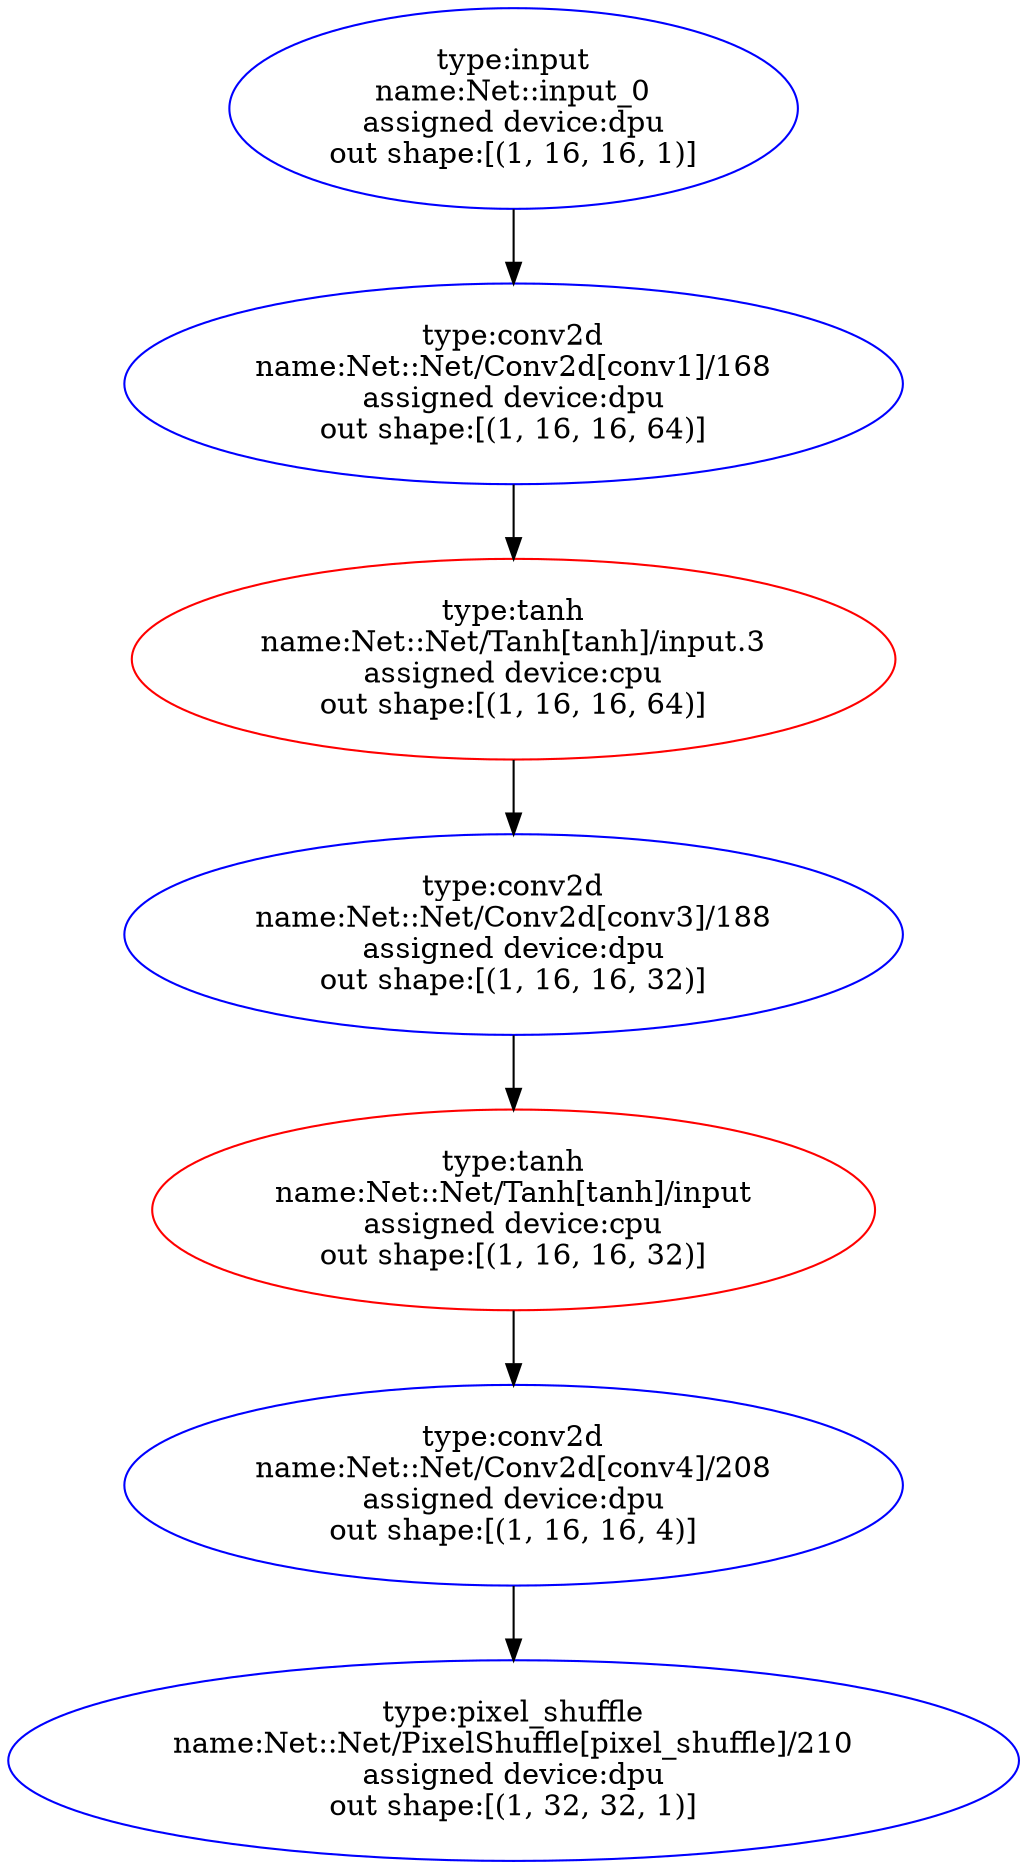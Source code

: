 digraph Net {
	input_0 [label="type:input
name:Net::input_0
assigned device:dpu
out shape:[(1, 16, 16, 1)]" color=blue]
	"Net/Conv2d[conv1]/168" [label="type:conv2d
name:Net::Net/Conv2d[conv1]/168
assigned device:dpu
out shape:[(1, 16, 16, 64)]" color=blue]
	"Net/Tanh[tanh]/input.3" [label="type:tanh
name:Net::Net/Tanh[tanh]/input.3
assigned device:cpu
out shape:[(1, 16, 16, 64)]" color=red]
	"Net/Conv2d[conv3]/188" [label="type:conv2d
name:Net::Net/Conv2d[conv3]/188
assigned device:dpu
out shape:[(1, 16, 16, 32)]" color=blue]
	"Net/Tanh[tanh]/input" [label="type:tanh
name:Net::Net/Tanh[tanh]/input
assigned device:cpu
out shape:[(1, 16, 16, 32)]" color=red]
	"Net/Conv2d[conv4]/208" [label="type:conv2d
name:Net::Net/Conv2d[conv4]/208
assigned device:dpu
out shape:[(1, 16, 16, 4)]" color=blue]
	"Net/PixelShuffle[pixel_shuffle]/210" [label="type:pixel_shuffle
name:Net::Net/PixelShuffle[pixel_shuffle]/210
assigned device:dpu
out shape:[(1, 32, 32, 1)]" color=blue]
	input_0 -> "Net/Conv2d[conv1]/168"
	"Net/Conv2d[conv1]/168" -> "Net/Tanh[tanh]/input.3"
	"Net/Tanh[tanh]/input.3" -> "Net/Conv2d[conv3]/188"
	"Net/Conv2d[conv3]/188" -> "Net/Tanh[tanh]/input"
	"Net/Tanh[tanh]/input" -> "Net/Conv2d[conv4]/208"
	"Net/Conv2d[conv4]/208" -> "Net/PixelShuffle[pixel_shuffle]/210"
}
